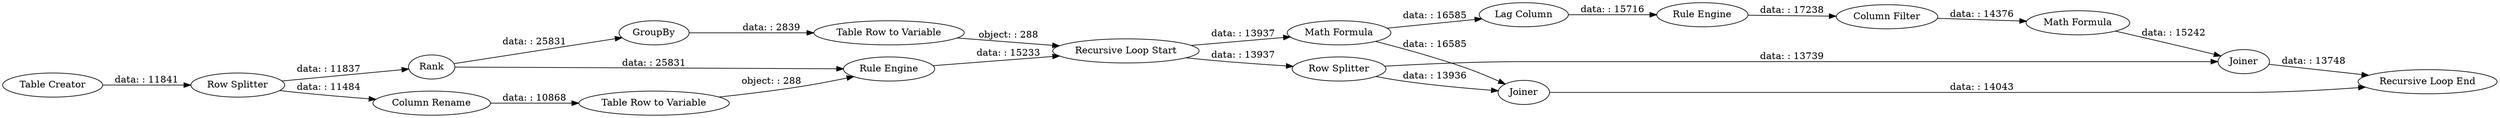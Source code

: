 digraph {
	"-3981298817625002364_2430" [label="Column Filter"]
	"-3981298817625002364_2427" [label="Math Formula"]
	"-3981298817625002364_2424" [label="Table Row to Variable"]
	"-3981298817625002364_2423" [label=GroupBy]
	"-3981298817625002364_2429" [label="Lag Column"]
	"-3981298817625002364_2432" [label="Recursive Loop End"]
	"-3981298817625002364_2426" [label="Rule Engine"]
	"-3981298817625002364_2417" [label=Joiner]
	"-3981298817625002364_32" [label="Row Splitter"]
	"-3981298817625002364_1" [label="Table Creator"]
	"-3981298817625002364_8" [label=Rank]
	"-3981298817625002364_2414" [label=Joiner]
	"-3981298817625002364_2431" [label="Recursive Loop Start"]
	"-3981298817625002364_2" [label="Row Splitter"]
	"-3981298817625002364_4" [label="Column Rename"]
	"-3981298817625002364_3" [label="Table Row to Variable"]
	"-3981298817625002364_2428" [label="Rule Engine"]
	"-3981298817625002364_2418" [label="Math Formula"]
	"-3981298817625002364_8" -> "-3981298817625002364_2423" [label="data: : 25831"]
	"-3981298817625002364_2" -> "-3981298817625002364_8" [label="data: : 11837"]
	"-3981298817625002364_2427" -> "-3981298817625002364_2414" [label="data: : 16585"]
	"-3981298817625002364_32" -> "-3981298817625002364_2414" [label="data: : 13936"]
	"-3981298817625002364_2423" -> "-3981298817625002364_2424" [label="data: : 2839"]
	"-3981298817625002364_2418" -> "-3981298817625002364_2417" [label="data: : 15242"]
	"-3981298817625002364_2431" -> "-3981298817625002364_32" [label="data: : 13937"]
	"-3981298817625002364_1" -> "-3981298817625002364_2" [label="data: : 11841"]
	"-3981298817625002364_2429" -> "-3981298817625002364_2428" [label="data: : 15716"]
	"-3981298817625002364_8" -> "-3981298817625002364_2426" [label="data: : 25831"]
	"-3981298817625002364_2" -> "-3981298817625002364_4" [label="data: : 11484"]
	"-3981298817625002364_3" -> "-3981298817625002364_2426" [label="object: : 288"]
	"-3981298817625002364_2427" -> "-3981298817625002364_2429" [label="data: : 16585"]
	"-3981298817625002364_2424" -> "-3981298817625002364_2431" [label="object: : 288"]
	"-3981298817625002364_2430" -> "-3981298817625002364_2418" [label="data: : 14376"]
	"-3981298817625002364_4" -> "-3981298817625002364_3" [label="data: : 10868"]
	"-3981298817625002364_2417" -> "-3981298817625002364_2432" [label="data: : 13748"]
	"-3981298817625002364_2426" -> "-3981298817625002364_2431" [label="data: : 15233"]
	"-3981298817625002364_2428" -> "-3981298817625002364_2430" [label="data: : 17238"]
	"-3981298817625002364_2431" -> "-3981298817625002364_2427" [label="data: : 13937"]
	"-3981298817625002364_2414" -> "-3981298817625002364_2432" [label="data: : 14043"]
	"-3981298817625002364_32" -> "-3981298817625002364_2417" [label="data: : 13739"]
	rankdir=LR
}
